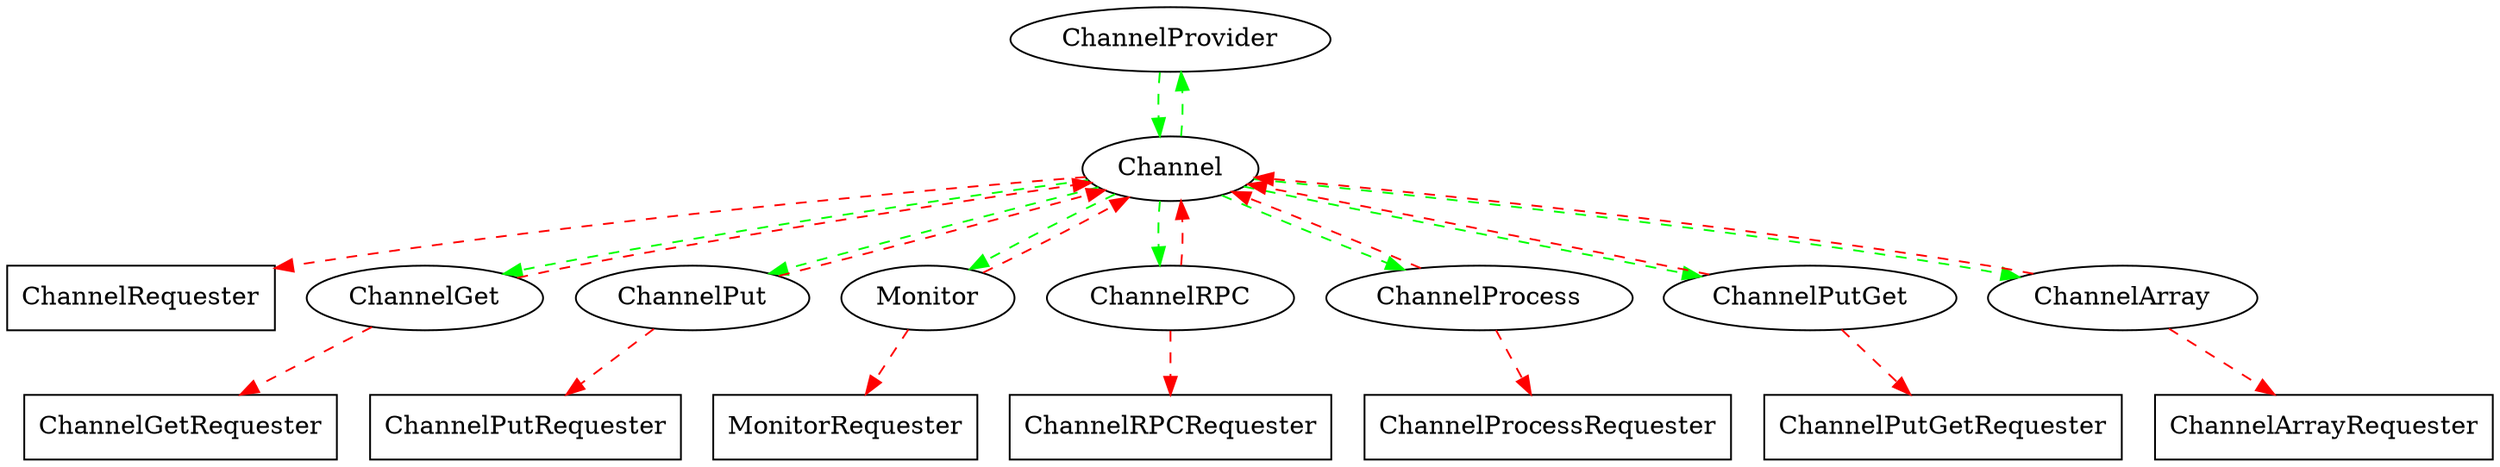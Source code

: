 digraph clientowner {
  ChannelProvider;
  Channel;
  ChannelRequester [shape=box];

  Channel;
  ChannelRequester [shape=box];
  ChannelGet;
  ChannelGetRequester [shape=box];
  ChannelPut;
  ChannelPutRequester [shape=box];
  Monitor;
  MonitorRequester [shape=box];
  ChannelRPC;
  ChannelRPCRequester [shape=box];
  ChannelProcess;
  ChannelProcessRequester [shape=box];
  ChannelPutGet;
  ChannelPutGetRequester [shape=box];
  ChannelArray;
  ChannelArrayRequester [shape=box];

  Channel -> ChannelProvider [color=green, style=dashed];
  ChannelProvider -> Channel [color=green, style=dashed];

  # Operation -> Requester  strong ref
  Channel -> ChannelRequester [color=red, style=dashed];
  ChannelGet -> ChannelGetRequester [color=red, style=dashed];
  ChannelPut -> ChannelPutRequester [color=red, style=dashed];
  Monitor -> MonitorRequester [color=red, style=dashed];
  ChannelRPC -> ChannelRPCRequester [color=red, style=dashed];
  ChannelProcess -> ChannelProcessRequester [color=red, style=dashed];
  ChannelPutGet -> ChannelPutGetRequester [color=red, style=dashed];
  ChannelArray -> ChannelArrayRequester [color=red, style=dashed];

  # Channel -> Operation  weak ref
  Channel -> ChannelGet [color=green, style=dashed];
  Channel -> ChannelPut [color=green, style=dashed];
  Channel -> Monitor [color=green, style=dashed];
  Channel -> ChannelRPC [color=green, style=dashed];
  Channel -> ChannelProcess [color=green, style=dashed];
  Channel -> ChannelPutGet [color=green, style=dashed];
  Channel -> ChannelArray [color=green, style=dashed];

  # Operation -> Channel  strong ref
  ChannelGet -> Channel [color=red, style=dashed];
  ChannelPut -> Channel [color=red, style=dashed];
  Monitor -> Channel [color=red, style=dashed];
  ChannelRPC -> Channel [color=red, style=dashed];
  ChannelProcess -> Channel [color=red, style=dashed];
  ChannelPutGet -> Channel [color=red, style=dashed];
  ChannelArray -> Channel [color=red, style=dashed];
}
